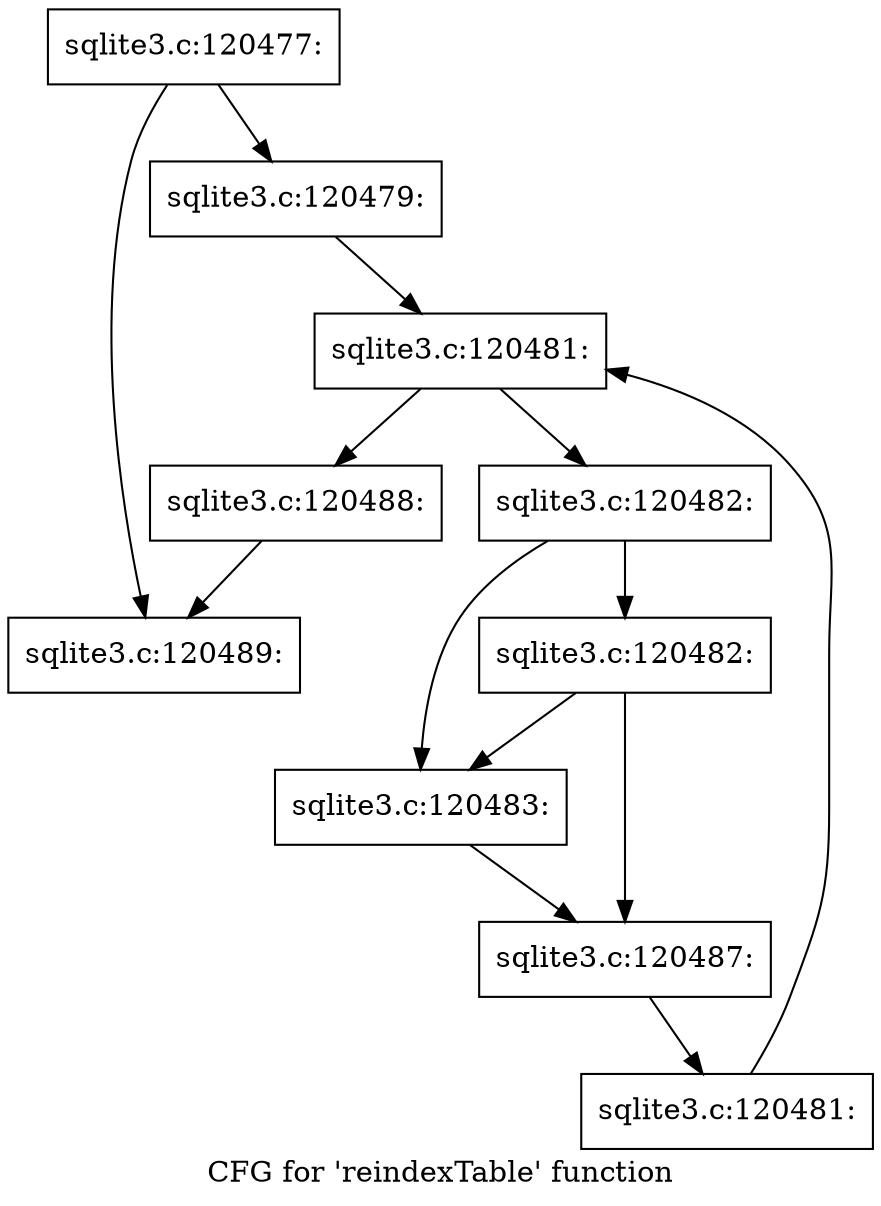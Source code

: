 digraph "CFG for 'reindexTable' function" {
	label="CFG for 'reindexTable' function";

	Node0x55c0fa3033e0 [shape=record,label="{sqlite3.c:120477:}"];
	Node0x55c0fa3033e0 -> Node0x55c0fa307df0;
	Node0x55c0fa3033e0 -> Node0x55c0fa307da0;
	Node0x55c0fa307da0 [shape=record,label="{sqlite3.c:120479:}"];
	Node0x55c0fa307da0 -> Node0x55c0fa308780;
	Node0x55c0fa308780 [shape=record,label="{sqlite3.c:120481:}"];
	Node0x55c0fa308780 -> Node0x55c0fa3089a0;
	Node0x55c0fa308780 -> Node0x55c0fa308400;
	Node0x55c0fa3089a0 [shape=record,label="{sqlite3.c:120482:}"];
	Node0x55c0fa3089a0 -> Node0x55c0fa308ce0;
	Node0x55c0fa3089a0 -> Node0x55c0fa308d80;
	Node0x55c0fa308d80 [shape=record,label="{sqlite3.c:120482:}"];
	Node0x55c0fa308d80 -> Node0x55c0fa308ce0;
	Node0x55c0fa308d80 -> Node0x55c0fa308d30;
	Node0x55c0fa308ce0 [shape=record,label="{sqlite3.c:120483:}"];
	Node0x55c0fa308ce0 -> Node0x55c0fa308d30;
	Node0x55c0fa308d30 [shape=record,label="{sqlite3.c:120487:}"];
	Node0x55c0fa308d30 -> Node0x55c0fa308910;
	Node0x55c0fa308910 [shape=record,label="{sqlite3.c:120481:}"];
	Node0x55c0fa308910 -> Node0x55c0fa308780;
	Node0x55c0fa308400 [shape=record,label="{sqlite3.c:120488:}"];
	Node0x55c0fa308400 -> Node0x55c0fa307df0;
	Node0x55c0fa307df0 [shape=record,label="{sqlite3.c:120489:}"];
}
